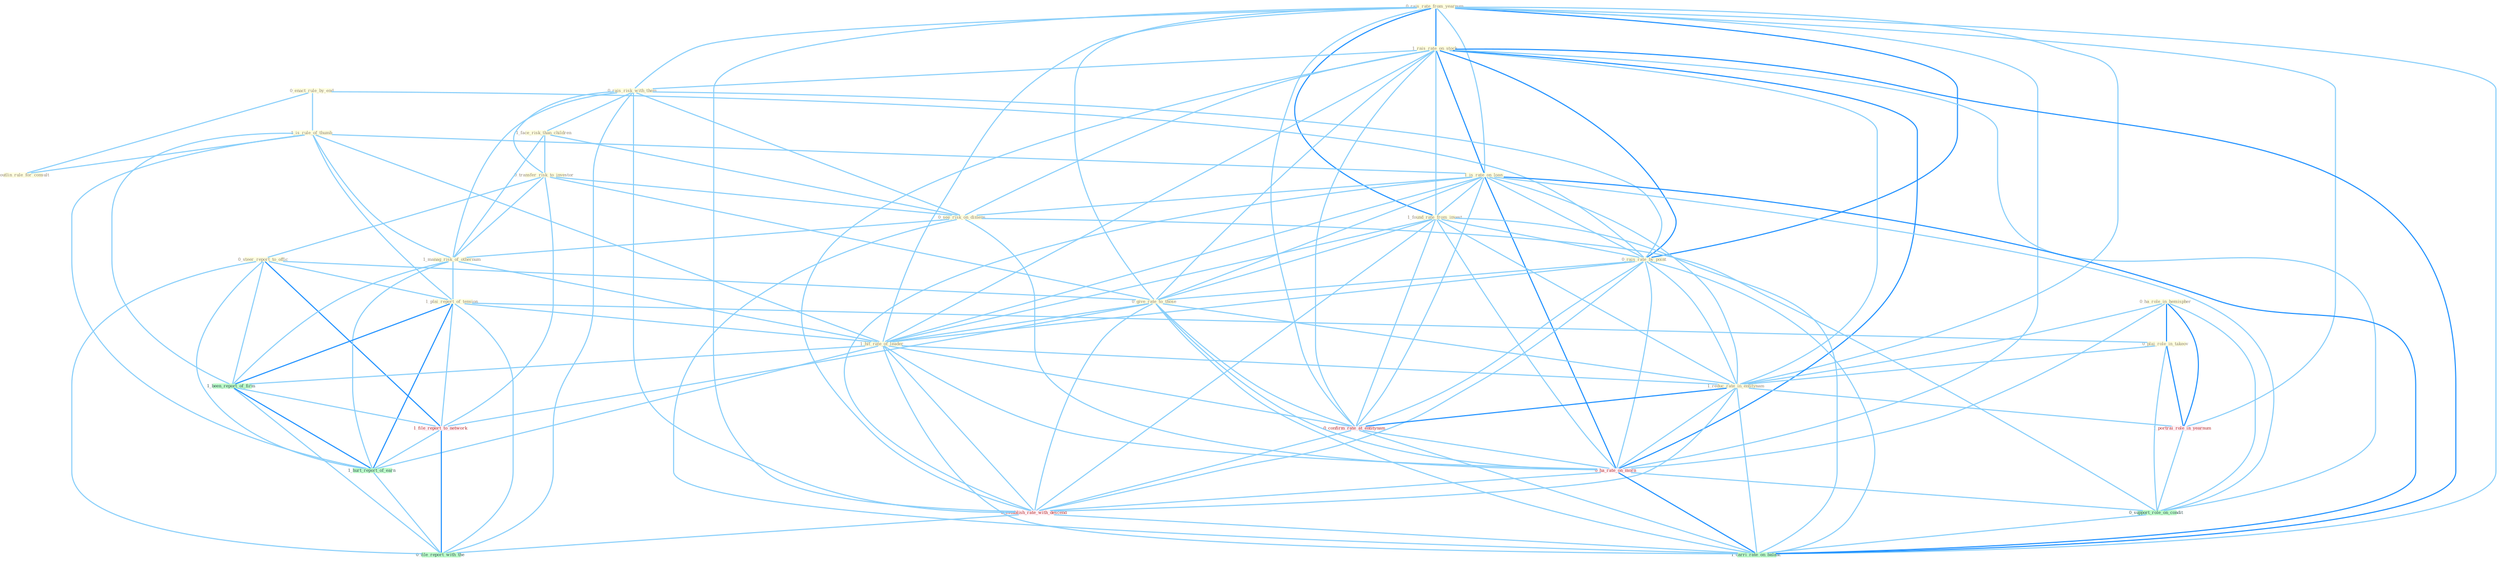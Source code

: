 Graph G{ 
    node
    [shape=polygon,style=filled,width=.5,height=.06,color="#BDFCC9",fixedsize=true,fontsize=4,
    fontcolor="#2f4f4f"];
    {node
    [color="#ffffe0", fontcolor="#8b7d6b"] "0_rais_rate_from_yearnum " "1_rais_rate_on_stock " "0_rais_risk_with_them " "0_enact_rule_by_end " "1_face_risk_than_children " "1_is_rule_of_thumb " "1_is_rate_on_loan " "0_transfer_risk_to_investor " "0_steer_report_to_offic " "0_see_risk_on_dimens " "1_found_rate_from_invest " "0_rais_rate_by_point " "1_manag_risk_of_othernum " "1_plai_report_of_tension " "0_give_rate_to_those " "0_ha_role_in_hemispher " "1_outlin_rule_for_consult " "1_hit_rate_of_leader " "0_plai_role_in_takeov " "1_reduc_rate_in_entitynam "}
{node [color="#fff0f5", fontcolor="#b22222"] "0_confirm_rate_at_entitynam " "1_file_report_to_network " "1_portrai_role_in_yearnum " "0_ha_rate_on_morn " "0_establish_rate_with_descend "}
edge [color="#B0E2FF"];

	"0_rais_rate_from_yearnum " -- "1_rais_rate_on_stock " [w="2", color="#1e90ff" , len=0.8];
	"0_rais_rate_from_yearnum " -- "0_rais_risk_with_them " [w="1", color="#87cefa" ];
	"0_rais_rate_from_yearnum " -- "1_is_rate_on_loan " [w="1", color="#87cefa" ];
	"0_rais_rate_from_yearnum " -- "1_found_rate_from_invest " [w="2", color="#1e90ff" , len=0.8];
	"0_rais_rate_from_yearnum " -- "0_rais_rate_by_point " [w="2", color="#1e90ff" , len=0.8];
	"0_rais_rate_from_yearnum " -- "0_give_rate_to_those " [w="1", color="#87cefa" ];
	"0_rais_rate_from_yearnum " -- "1_hit_rate_of_leader " [w="1", color="#87cefa" ];
	"0_rais_rate_from_yearnum " -- "1_reduc_rate_in_entitynam " [w="1", color="#87cefa" ];
	"0_rais_rate_from_yearnum " -- "0_confirm_rate_at_entitynam " [w="1", color="#87cefa" ];
	"0_rais_rate_from_yearnum " -- "1_portrai_role_in_yearnum " [w="1", color="#87cefa" ];
	"0_rais_rate_from_yearnum " -- "0_ha_rate_on_morn " [w="1", color="#87cefa" ];
	"0_rais_rate_from_yearnum " -- "0_establish_rate_with_descend " [w="1", color="#87cefa" ];
	"0_rais_rate_from_yearnum " -- "1_carri_rate_on_balanc " [w="1", color="#87cefa" ];
	"1_rais_rate_on_stock " -- "0_rais_risk_with_them " [w="1", color="#87cefa" ];
	"1_rais_rate_on_stock " -- "1_is_rate_on_loan " [w="2", color="#1e90ff" , len=0.8];
	"1_rais_rate_on_stock " -- "0_see_risk_on_dimens " [w="1", color="#87cefa" ];
	"1_rais_rate_on_stock " -- "1_found_rate_from_invest " [w="1", color="#87cefa" ];
	"1_rais_rate_on_stock " -- "0_rais_rate_by_point " [w="2", color="#1e90ff" , len=0.8];
	"1_rais_rate_on_stock " -- "0_give_rate_to_those " [w="1", color="#87cefa" ];
	"1_rais_rate_on_stock " -- "1_hit_rate_of_leader " [w="1", color="#87cefa" ];
	"1_rais_rate_on_stock " -- "1_reduc_rate_in_entitynam " [w="1", color="#87cefa" ];
	"1_rais_rate_on_stock " -- "0_confirm_rate_at_entitynam " [w="1", color="#87cefa" ];
	"1_rais_rate_on_stock " -- "0_ha_rate_on_morn " [w="2", color="#1e90ff" , len=0.8];
	"1_rais_rate_on_stock " -- "0_support_role_on_condit " [w="1", color="#87cefa" ];
	"1_rais_rate_on_stock " -- "0_establish_rate_with_descend " [w="1", color="#87cefa" ];
	"1_rais_rate_on_stock " -- "1_carri_rate_on_balanc " [w="2", color="#1e90ff" , len=0.8];
	"0_rais_risk_with_them " -- "1_face_risk_than_children " [w="1", color="#87cefa" ];
	"0_rais_risk_with_them " -- "0_transfer_risk_to_investor " [w="1", color="#87cefa" ];
	"0_rais_risk_with_them " -- "0_see_risk_on_dimens " [w="1", color="#87cefa" ];
	"0_rais_risk_with_them " -- "0_rais_rate_by_point " [w="1", color="#87cefa" ];
	"0_rais_risk_with_them " -- "1_manag_risk_of_othernum " [w="1", color="#87cefa" ];
	"0_rais_risk_with_them " -- "0_establish_rate_with_descend " [w="1", color="#87cefa" ];
	"0_rais_risk_with_them " -- "0_file_report_with_the " [w="1", color="#87cefa" ];
	"0_enact_rule_by_end " -- "1_is_rule_of_thumb " [w="1", color="#87cefa" ];
	"0_enact_rule_by_end " -- "0_rais_rate_by_point " [w="1", color="#87cefa" ];
	"0_enact_rule_by_end " -- "1_outlin_rule_for_consult " [w="1", color="#87cefa" ];
	"1_face_risk_than_children " -- "0_transfer_risk_to_investor " [w="1", color="#87cefa" ];
	"1_face_risk_than_children " -- "0_see_risk_on_dimens " [w="1", color="#87cefa" ];
	"1_face_risk_than_children " -- "1_manag_risk_of_othernum " [w="1", color="#87cefa" ];
	"1_is_rule_of_thumb " -- "1_is_rate_on_loan " [w="1", color="#87cefa" ];
	"1_is_rule_of_thumb " -- "1_manag_risk_of_othernum " [w="1", color="#87cefa" ];
	"1_is_rule_of_thumb " -- "1_plai_report_of_tension " [w="1", color="#87cefa" ];
	"1_is_rule_of_thumb " -- "1_outlin_rule_for_consult " [w="1", color="#87cefa" ];
	"1_is_rule_of_thumb " -- "1_hit_rate_of_leader " [w="1", color="#87cefa" ];
	"1_is_rule_of_thumb " -- "1_been_report_of_firm " [w="1", color="#87cefa" ];
	"1_is_rule_of_thumb " -- "1_hurt_report_of_earn " [w="1", color="#87cefa" ];
	"1_is_rate_on_loan " -- "0_see_risk_on_dimens " [w="1", color="#87cefa" ];
	"1_is_rate_on_loan " -- "1_found_rate_from_invest " [w="1", color="#87cefa" ];
	"1_is_rate_on_loan " -- "0_rais_rate_by_point " [w="1", color="#87cefa" ];
	"1_is_rate_on_loan " -- "0_give_rate_to_those " [w="1", color="#87cefa" ];
	"1_is_rate_on_loan " -- "1_hit_rate_of_leader " [w="1", color="#87cefa" ];
	"1_is_rate_on_loan " -- "1_reduc_rate_in_entitynam " [w="1", color="#87cefa" ];
	"1_is_rate_on_loan " -- "0_confirm_rate_at_entitynam " [w="1", color="#87cefa" ];
	"1_is_rate_on_loan " -- "0_ha_rate_on_morn " [w="2", color="#1e90ff" , len=0.8];
	"1_is_rate_on_loan " -- "0_support_role_on_condit " [w="1", color="#87cefa" ];
	"1_is_rate_on_loan " -- "0_establish_rate_with_descend " [w="1", color="#87cefa" ];
	"1_is_rate_on_loan " -- "1_carri_rate_on_balanc " [w="2", color="#1e90ff" , len=0.8];
	"0_transfer_risk_to_investor " -- "0_steer_report_to_offic " [w="1", color="#87cefa" ];
	"0_transfer_risk_to_investor " -- "0_see_risk_on_dimens " [w="1", color="#87cefa" ];
	"0_transfer_risk_to_investor " -- "1_manag_risk_of_othernum " [w="1", color="#87cefa" ];
	"0_transfer_risk_to_investor " -- "0_give_rate_to_those " [w="1", color="#87cefa" ];
	"0_transfer_risk_to_investor " -- "1_file_report_to_network " [w="1", color="#87cefa" ];
	"0_steer_report_to_offic " -- "1_plai_report_of_tension " [w="1", color="#87cefa" ];
	"0_steer_report_to_offic " -- "0_give_rate_to_those " [w="1", color="#87cefa" ];
	"0_steer_report_to_offic " -- "1_been_report_of_firm " [w="1", color="#87cefa" ];
	"0_steer_report_to_offic " -- "1_file_report_to_network " [w="2", color="#1e90ff" , len=0.8];
	"0_steer_report_to_offic " -- "1_hurt_report_of_earn " [w="1", color="#87cefa" ];
	"0_steer_report_to_offic " -- "0_file_report_with_the " [w="1", color="#87cefa" ];
	"0_see_risk_on_dimens " -- "1_manag_risk_of_othernum " [w="1", color="#87cefa" ];
	"0_see_risk_on_dimens " -- "0_ha_rate_on_morn " [w="1", color="#87cefa" ];
	"0_see_risk_on_dimens " -- "0_support_role_on_condit " [w="1", color="#87cefa" ];
	"0_see_risk_on_dimens " -- "1_carri_rate_on_balanc " [w="1", color="#87cefa" ];
	"1_found_rate_from_invest " -- "0_rais_rate_by_point " [w="1", color="#87cefa" ];
	"1_found_rate_from_invest " -- "0_give_rate_to_those " [w="1", color="#87cefa" ];
	"1_found_rate_from_invest " -- "1_hit_rate_of_leader " [w="1", color="#87cefa" ];
	"1_found_rate_from_invest " -- "1_reduc_rate_in_entitynam " [w="1", color="#87cefa" ];
	"1_found_rate_from_invest " -- "0_confirm_rate_at_entitynam " [w="1", color="#87cefa" ];
	"1_found_rate_from_invest " -- "0_ha_rate_on_morn " [w="1", color="#87cefa" ];
	"1_found_rate_from_invest " -- "0_establish_rate_with_descend " [w="1", color="#87cefa" ];
	"1_found_rate_from_invest " -- "1_carri_rate_on_balanc " [w="1", color="#87cefa" ];
	"0_rais_rate_by_point " -- "0_give_rate_to_those " [w="1", color="#87cefa" ];
	"0_rais_rate_by_point " -- "1_hit_rate_of_leader " [w="1", color="#87cefa" ];
	"0_rais_rate_by_point " -- "1_reduc_rate_in_entitynam " [w="1", color="#87cefa" ];
	"0_rais_rate_by_point " -- "0_confirm_rate_at_entitynam " [w="1", color="#87cefa" ];
	"0_rais_rate_by_point " -- "0_ha_rate_on_morn " [w="1", color="#87cefa" ];
	"0_rais_rate_by_point " -- "0_establish_rate_with_descend " [w="1", color="#87cefa" ];
	"0_rais_rate_by_point " -- "1_carri_rate_on_balanc " [w="1", color="#87cefa" ];
	"1_manag_risk_of_othernum " -- "1_plai_report_of_tension " [w="1", color="#87cefa" ];
	"1_manag_risk_of_othernum " -- "1_hit_rate_of_leader " [w="1", color="#87cefa" ];
	"1_manag_risk_of_othernum " -- "1_been_report_of_firm " [w="1", color="#87cefa" ];
	"1_manag_risk_of_othernum " -- "1_hurt_report_of_earn " [w="1", color="#87cefa" ];
	"1_plai_report_of_tension " -- "1_hit_rate_of_leader " [w="1", color="#87cefa" ];
	"1_plai_report_of_tension " -- "0_plai_role_in_takeov " [w="1", color="#87cefa" ];
	"1_plai_report_of_tension " -- "1_been_report_of_firm " [w="2", color="#1e90ff" , len=0.8];
	"1_plai_report_of_tension " -- "1_file_report_to_network " [w="1", color="#87cefa" ];
	"1_plai_report_of_tension " -- "1_hurt_report_of_earn " [w="2", color="#1e90ff" , len=0.8];
	"1_plai_report_of_tension " -- "0_file_report_with_the " [w="1", color="#87cefa" ];
	"0_give_rate_to_those " -- "1_hit_rate_of_leader " [w="1", color="#87cefa" ];
	"0_give_rate_to_those " -- "1_reduc_rate_in_entitynam " [w="1", color="#87cefa" ];
	"0_give_rate_to_those " -- "0_confirm_rate_at_entitynam " [w="1", color="#87cefa" ];
	"0_give_rate_to_those " -- "1_file_report_to_network " [w="1", color="#87cefa" ];
	"0_give_rate_to_those " -- "0_ha_rate_on_morn " [w="1", color="#87cefa" ];
	"0_give_rate_to_those " -- "0_establish_rate_with_descend " [w="1", color="#87cefa" ];
	"0_give_rate_to_those " -- "1_carri_rate_on_balanc " [w="1", color="#87cefa" ];
	"0_ha_role_in_hemispher " -- "0_plai_role_in_takeov " [w="2", color="#1e90ff" , len=0.8];
	"0_ha_role_in_hemispher " -- "1_reduc_rate_in_entitynam " [w="1", color="#87cefa" ];
	"0_ha_role_in_hemispher " -- "1_portrai_role_in_yearnum " [w="2", color="#1e90ff" , len=0.8];
	"0_ha_role_in_hemispher " -- "0_ha_rate_on_morn " [w="1", color="#87cefa" ];
	"0_ha_role_in_hemispher " -- "0_support_role_on_condit " [w="1", color="#87cefa" ];
	"1_hit_rate_of_leader " -- "1_reduc_rate_in_entitynam " [w="1", color="#87cefa" ];
	"1_hit_rate_of_leader " -- "0_confirm_rate_at_entitynam " [w="1", color="#87cefa" ];
	"1_hit_rate_of_leader " -- "1_been_report_of_firm " [w="1", color="#87cefa" ];
	"1_hit_rate_of_leader " -- "0_ha_rate_on_morn " [w="1", color="#87cefa" ];
	"1_hit_rate_of_leader " -- "1_hurt_report_of_earn " [w="1", color="#87cefa" ];
	"1_hit_rate_of_leader " -- "0_establish_rate_with_descend " [w="1", color="#87cefa" ];
	"1_hit_rate_of_leader " -- "1_carri_rate_on_balanc " [w="1", color="#87cefa" ];
	"0_plai_role_in_takeov " -- "1_reduc_rate_in_entitynam " [w="1", color="#87cefa" ];
	"0_plai_role_in_takeov " -- "1_portrai_role_in_yearnum " [w="2", color="#1e90ff" , len=0.8];
	"0_plai_role_in_takeov " -- "0_support_role_on_condit " [w="1", color="#87cefa" ];
	"1_reduc_rate_in_entitynam " -- "0_confirm_rate_at_entitynam " [w="2", color="#1e90ff" , len=0.8];
	"1_reduc_rate_in_entitynam " -- "1_portrai_role_in_yearnum " [w="1", color="#87cefa" ];
	"1_reduc_rate_in_entitynam " -- "0_ha_rate_on_morn " [w="1", color="#87cefa" ];
	"1_reduc_rate_in_entitynam " -- "0_establish_rate_with_descend " [w="1", color="#87cefa" ];
	"1_reduc_rate_in_entitynam " -- "1_carri_rate_on_balanc " [w="1", color="#87cefa" ];
	"0_confirm_rate_at_entitynam " -- "0_ha_rate_on_morn " [w="1", color="#87cefa" ];
	"0_confirm_rate_at_entitynam " -- "0_establish_rate_with_descend " [w="1", color="#87cefa" ];
	"0_confirm_rate_at_entitynam " -- "1_carri_rate_on_balanc " [w="1", color="#87cefa" ];
	"1_been_report_of_firm " -- "1_file_report_to_network " [w="1", color="#87cefa" ];
	"1_been_report_of_firm " -- "1_hurt_report_of_earn " [w="2", color="#1e90ff" , len=0.8];
	"1_been_report_of_firm " -- "0_file_report_with_the " [w="1", color="#87cefa" ];
	"1_file_report_to_network " -- "1_hurt_report_of_earn " [w="1", color="#87cefa" ];
	"1_file_report_to_network " -- "0_file_report_with_the " [w="2", color="#1e90ff" , len=0.8];
	"1_portrai_role_in_yearnum " -- "0_support_role_on_condit " [w="1", color="#87cefa" ];
	"0_ha_rate_on_morn " -- "0_support_role_on_condit " [w="1", color="#87cefa" ];
	"0_ha_rate_on_morn " -- "0_establish_rate_with_descend " [w="1", color="#87cefa" ];
	"0_ha_rate_on_morn " -- "1_carri_rate_on_balanc " [w="2", color="#1e90ff" , len=0.8];
	"1_hurt_report_of_earn " -- "0_file_report_with_the " [w="1", color="#87cefa" ];
	"0_support_role_on_condit " -- "1_carri_rate_on_balanc " [w="1", color="#87cefa" ];
	"0_establish_rate_with_descend " -- "1_carri_rate_on_balanc " [w="1", color="#87cefa" ];
	"0_establish_rate_with_descend " -- "0_file_report_with_the " [w="1", color="#87cefa" ];
}